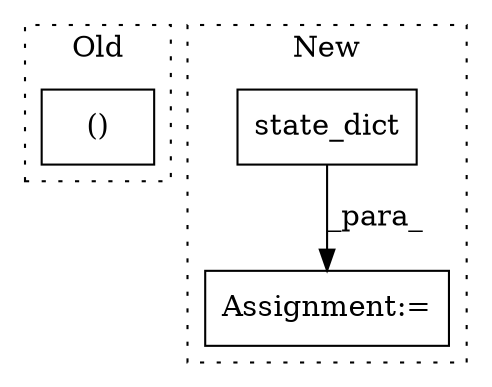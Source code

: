 digraph G {
subgraph cluster0 {
1 [label="()" a="106" s="3531" l="25" shape="box"];
label = "Old";
style="dotted";
}
subgraph cluster1 {
2 [label="state_dict" a="32" s="2862" l="12" shape="box"];
3 [label="Assignment:=" a="7" s="2855" l="1" shape="box"];
label = "New";
style="dotted";
}
2 -> 3 [label="_para_"];
}